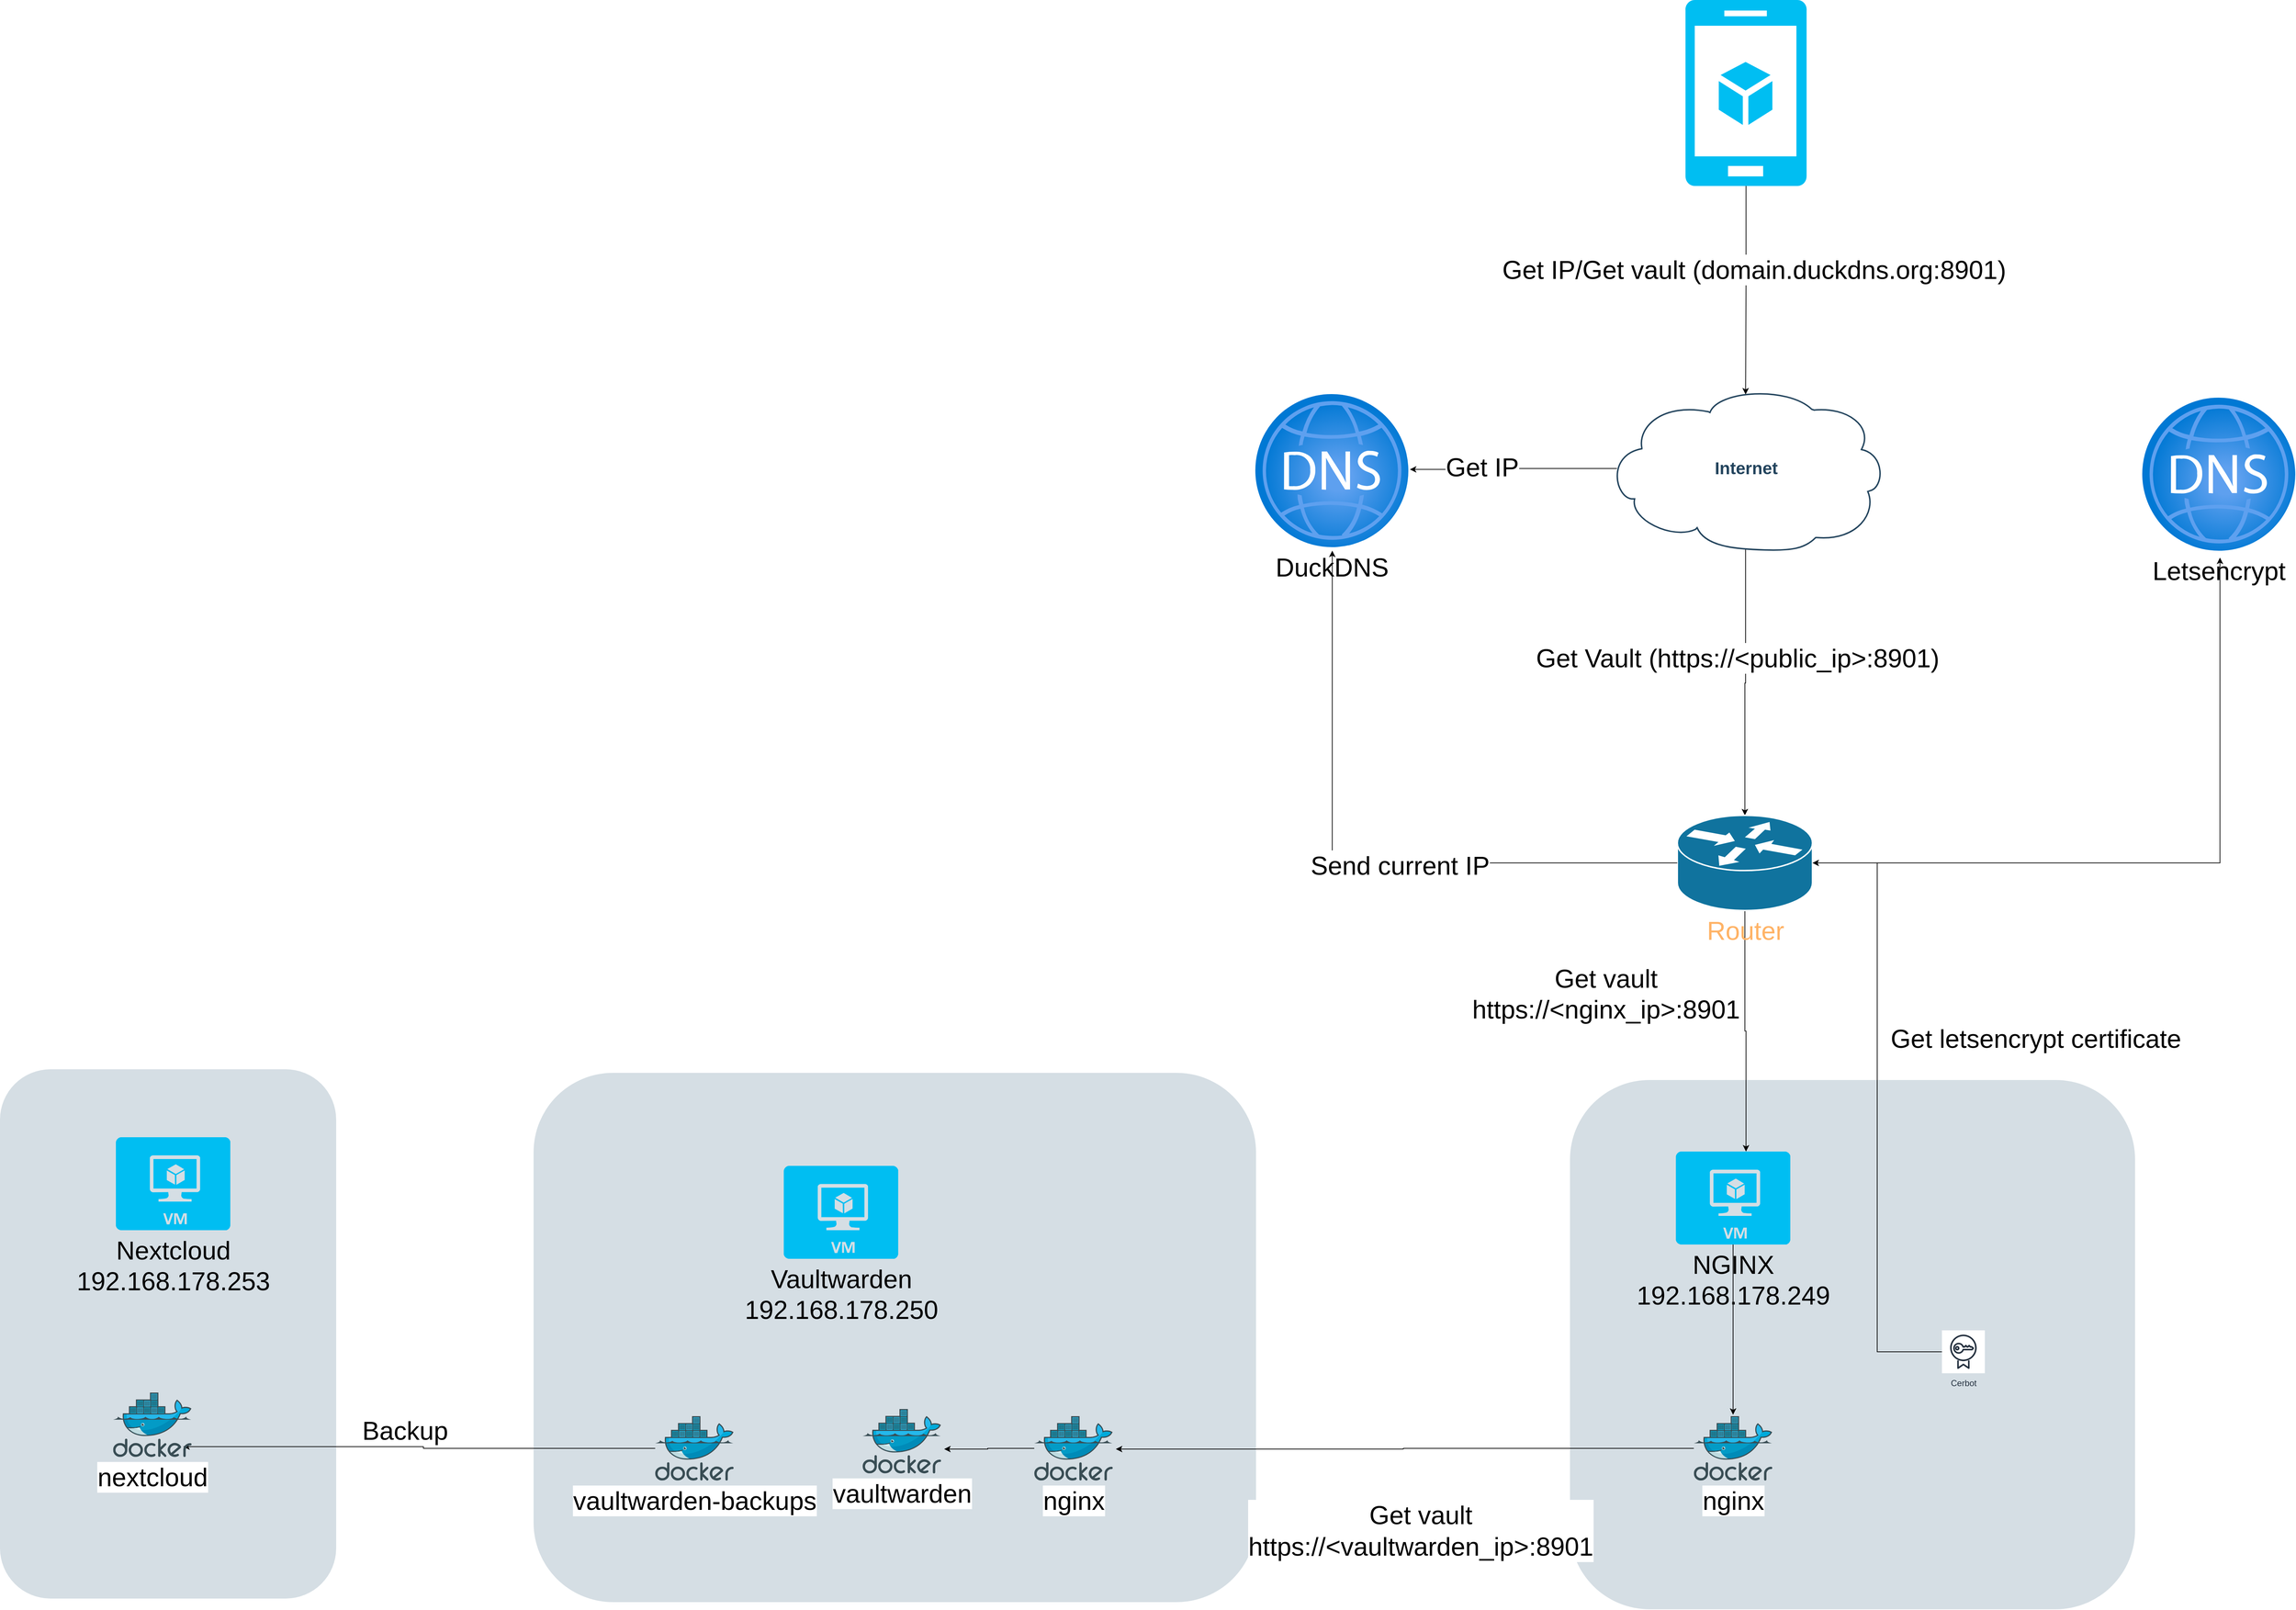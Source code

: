 <mxfile version="21.2.1" type="device">
  <diagram id="RvMBe7ZX0cQTNr6M17k2" name="Config">
    <mxGraphModel dx="7372" dy="5052" grid="1" gridSize="10" guides="1" tooltips="1" connect="1" arrows="1" fold="1" page="1" pageScale="1" pageWidth="850" pageHeight="1100" math="0" shadow="0">
      <root>
        <mxCell id="0" />
        <mxCell id="1" parent="0" />
        <mxCell id="IUvRx3EV4BnGwmyhByUk-25" value="&lt;font style=&quot;font-size: 36px;&quot;&gt;Letsencrypt&lt;/font&gt;" style="image;aspect=fixed;html=1;points=[];align=center;fontSize=12;image=img/lib/azure2/networking/DNS_Zones.svg;" vertex="1" parent="1">
          <mxGeometry x="1720" y="-514" width="214" height="214" as="geometry" />
        </mxCell>
        <mxCell id="IUvRx3EV4BnGwmyhByUk-22" value="" style="rounded=1;whiteSpace=wrap;html=1;strokeColor=none;fillColor=#BAC8D3;fontSize=24;fontColor=#23445D;align=center;opacity=60;" vertex="1" parent="1">
          <mxGeometry x="-1275" y="425" width="470" height="740" as="geometry" />
        </mxCell>
        <mxCell id="IUvRx3EV4BnGwmyhByUk-17" value="" style="rounded=1;whiteSpace=wrap;html=1;strokeColor=none;fillColor=#BAC8D3;fontSize=24;fontColor=#23445D;align=center;opacity=60;" vertex="1" parent="1">
          <mxGeometry x="920" y="440" width="790" height="740" as="geometry" />
        </mxCell>
        <mxCell id="IUvRx3EV4BnGwmyhByUk-1" value="" style="rounded=1;whiteSpace=wrap;html=1;strokeColor=none;fillColor=#BAC8D3;fontSize=24;fontColor=#23445D;align=center;opacity=60;" vertex="1" parent="1">
          <mxGeometry x="-529" y="430" width="1010" height="740" as="geometry" />
        </mxCell>
        <mxCell id="IUvRx3EV4BnGwmyhByUk-5" style="edgeStyle=orthogonalEdgeStyle;rounded=0;orthogonalLoop=1;jettySize=auto;html=1;exitX=0.04;exitY=0.5;exitDx=0;exitDy=0;exitPerimeter=0;entryX=1.01;entryY=0.492;entryDx=0;entryDy=0;entryPerimeter=0;" edge="1" parent="1" source="HE7INgTBdaCVJKUSi9FB-1" target="9053hMfc9yj6UJDpu91s-10">
          <mxGeometry relative="1" as="geometry" />
        </mxCell>
        <mxCell id="IUvRx3EV4BnGwmyhByUk-10" value="&lt;font style=&quot;font-size: 36px;&quot;&gt;Get IP&lt;/font&gt;" style="edgeLabel;html=1;align=center;verticalAlign=middle;resizable=0;points=[];" vertex="1" connectable="0" parent="IUvRx3EV4BnGwmyhByUk-5">
          <mxGeometry x="0.314" y="-4" relative="1" as="geometry">
            <mxPoint x="1" as="offset" />
          </mxGeometry>
        </mxCell>
        <mxCell id="IUvRx3EV4BnGwmyhByUk-7" style="edgeStyle=orthogonalEdgeStyle;rounded=0;orthogonalLoop=1;jettySize=auto;html=1;exitX=0.5;exitY=0.99;exitDx=0;exitDy=0;exitPerimeter=0;entryX=0.5;entryY=0;entryDx=0;entryDy=0;entryPerimeter=0;" edge="1" parent="1" source="HE7INgTBdaCVJKUSi9FB-1" target="9053hMfc9yj6UJDpu91s-9">
          <mxGeometry relative="1" as="geometry" />
        </mxCell>
        <mxCell id="IUvRx3EV4BnGwmyhByUk-11" value="&lt;font style=&quot;font-size: 36px;&quot;&gt;Get Vault (https://&amp;lt;public_ip&amp;gt;:8901)&lt;/font&gt;" style="edgeLabel;html=1;align=center;verticalAlign=middle;resizable=0;points=[];" vertex="1" connectable="0" parent="IUvRx3EV4BnGwmyhByUk-7">
          <mxGeometry x="-0.184" y="-12" relative="1" as="geometry">
            <mxPoint as="offset" />
          </mxGeometry>
        </mxCell>
        <mxCell id="HE7INgTBdaCVJKUSi9FB-1" value="Internet" style="shape=mxgraph.cisco.storage.cloud;html=1;dashed=0;strokeColor=#23445D;fillColor=#ffffff;strokeWidth=2;fontFamily=Helvetica;fontSize=24;fontColor=#23445D;align=center;fontStyle=1" parent="1" vertex="1">
          <mxGeometry x="970" y="-530" width="391" height="230" as="geometry" />
        </mxCell>
        <mxCell id="IUvRx3EV4BnGwmyhByUk-13" style="edgeStyle=orthogonalEdgeStyle;rounded=0;orthogonalLoop=1;jettySize=auto;html=1;entryX=0.613;entryY=0;entryDx=0;entryDy=0;entryPerimeter=0;" edge="1" parent="1" source="9053hMfc9yj6UJDpu91s-9" target="9053hMfc9yj6UJDpu91s-12">
          <mxGeometry relative="1" as="geometry" />
        </mxCell>
        <mxCell id="IUvRx3EV4BnGwmyhByUk-16" value="&lt;font style=&quot;font-size: 36px;&quot;&gt;Get vault&lt;br&gt;https://&amp;lt;nginx_ip&amp;gt;:8901&lt;br&gt;&lt;br&gt;&lt;/font&gt;" style="edgeLabel;html=1;align=center;verticalAlign=middle;resizable=0;points=[];" vertex="1" connectable="0" parent="IUvRx3EV4BnGwmyhByUk-13">
          <mxGeometry x="0.126" y="8" relative="1" as="geometry">
            <mxPoint x="-204" y="-51" as="offset" />
          </mxGeometry>
        </mxCell>
        <mxCell id="IUvRx3EV4BnGwmyhByUk-32" style="edgeStyle=orthogonalEdgeStyle;rounded=0;orthogonalLoop=1;jettySize=auto;html=1;exitX=1;exitY=0.5;exitDx=0;exitDy=0;exitPerimeter=0;entryX=0.508;entryY=1.045;entryDx=0;entryDy=0;entryPerimeter=0;" edge="1" parent="1" source="9053hMfc9yj6UJDpu91s-9" target="IUvRx3EV4BnGwmyhByUk-25">
          <mxGeometry relative="1" as="geometry" />
        </mxCell>
        <mxCell id="9053hMfc9yj6UJDpu91s-9" value="Router" style="shape=mxgraph.cisco.routers.router;html=1;dashed=0;fillColor=#10739E;strokeColor=#ffffff;strokeWidth=2;verticalLabelPosition=bottom;verticalAlign=top;fontFamily=Helvetica;fontSize=36;fontColor=#FFB366" parent="1" vertex="1">
          <mxGeometry x="1070" y="70" width="189" height="133" as="geometry" />
        </mxCell>
        <mxCell id="9053hMfc9yj6UJDpu91s-10" value="&lt;font style=&quot;font-size: 36px;&quot;&gt;DuckDNS&lt;/font&gt;" style="image;aspect=fixed;html=1;points=[];align=center;fontSize=12;image=img/lib/azure2/networking/DNS_Zones.svg;" parent="1" vertex="1">
          <mxGeometry x="480" y="-519" width="214" height="214" as="geometry" />
        </mxCell>
        <mxCell id="9053hMfc9yj6UJDpu91s-11" value="&lt;font style=&quot;font-size: 36px;&quot;&gt;Vaultwarden&lt;br&gt;192.168.178.250&lt;br&gt;&lt;/font&gt;" style="verticalLabelPosition=bottom;html=1;verticalAlign=top;align=center;strokeColor=none;fillColor=#00BEF2;shape=mxgraph.azure.virtual_machine;" parent="1" vertex="1">
          <mxGeometry x="-179.24" y="560" width="160" height="130" as="geometry" />
        </mxCell>
        <mxCell id="IUvRx3EV4BnGwmyhByUk-14" style="edgeStyle=orthogonalEdgeStyle;rounded=0;orthogonalLoop=1;jettySize=auto;html=1;exitX=0.5;exitY=1;exitDx=0;exitDy=0;exitPerimeter=0;entryX=0.5;entryY=-0.022;entryDx=0;entryDy=0;entryPerimeter=0;" edge="1" parent="1" source="9053hMfc9yj6UJDpu91s-12" target="9053hMfc9yj6UJDpu91s-21">
          <mxGeometry relative="1" as="geometry" />
        </mxCell>
        <mxCell id="9053hMfc9yj6UJDpu91s-12" value="&lt;font style=&quot;font-size: 36px;&quot;&gt;NGINX&lt;br&gt;192.168.178.249&lt;br&gt;&lt;/font&gt;" style="verticalLabelPosition=bottom;html=1;verticalAlign=top;align=center;strokeColor=none;fillColor=#00BEF2;shape=mxgraph.azure.virtual_machine;" parent="1" vertex="1">
          <mxGeometry x="1068" y="540" width="160" height="130" as="geometry" />
        </mxCell>
        <mxCell id="9053hMfc9yj6UJDpu91s-13" value="&lt;font style=&quot;font-size: 36px;&quot;&gt;Nextcloud&lt;br&gt;192.168.178.253&lt;br&gt;&lt;/font&gt;" style="verticalLabelPosition=bottom;html=1;verticalAlign=top;align=center;strokeColor=none;fillColor=#00BEF2;shape=mxgraph.azure.virtual_machine;" parent="1" vertex="1">
          <mxGeometry x="-1113" y="520" width="160" height="130" as="geometry" />
        </mxCell>
        <mxCell id="9053hMfc9yj6UJDpu91s-16" value="&lt;font style=&quot;font-size: 36px;&quot;&gt;vaultwarden&lt;/font&gt;" style="image;sketch=0;aspect=fixed;html=1;points=[];align=center;fontSize=12;image=img/lib/mscae/Docker.svg;fillColor=#00BEF2;strokeColor=none;" parent="1" vertex="1">
          <mxGeometry x="-69" y="900" width="109.76" height="90" as="geometry" />
        </mxCell>
        <mxCell id="IUvRx3EV4BnGwmyhByUk-23" style="edgeStyle=orthogonalEdgeStyle;rounded=0;orthogonalLoop=1;jettySize=auto;html=1;entryX=0.894;entryY=0.84;entryDx=0;entryDy=0;entryPerimeter=0;" edge="1" parent="1" source="9053hMfc9yj6UJDpu91s-19" target="9053hMfc9yj6UJDpu91s-22">
          <mxGeometry relative="1" as="geometry" />
        </mxCell>
        <mxCell id="IUvRx3EV4BnGwmyhByUk-24" value="&lt;font style=&quot;font-size: 36px;&quot;&gt;Backup&lt;/font&gt;" style="edgeLabel;html=1;align=center;verticalAlign=middle;resizable=0;points=[];" vertex="1" connectable="0" parent="IUvRx3EV4BnGwmyhByUk-23">
          <mxGeometry x="0.26" y="1" relative="1" as="geometry">
            <mxPoint x="64" y="-24" as="offset" />
          </mxGeometry>
        </mxCell>
        <mxCell id="9053hMfc9yj6UJDpu91s-19" value="&lt;span style=&quot;font-size: 36px;&quot;&gt;vaultwarden-backups&lt;/span&gt;" style="image;sketch=0;aspect=fixed;html=1;points=[];align=center;fontSize=12;image=img/lib/mscae/Docker.svg;fillColor=#00BEF2;strokeColor=none;" parent="1" vertex="1">
          <mxGeometry x="-359" y="910" width="109.76" height="90" as="geometry" />
        </mxCell>
        <mxCell id="IUvRx3EV4BnGwmyhByUk-21" style="edgeStyle=orthogonalEdgeStyle;rounded=0;orthogonalLoop=1;jettySize=auto;html=1;entryX=1.039;entryY=0.622;entryDx=0;entryDy=0;entryPerimeter=0;" edge="1" parent="1" source="9053hMfc9yj6UJDpu91s-20" target="9053hMfc9yj6UJDpu91s-16">
          <mxGeometry relative="1" as="geometry" />
        </mxCell>
        <mxCell id="9053hMfc9yj6UJDpu91s-20" value="&lt;font style=&quot;font-size: 36px;&quot;&gt;nginx&lt;/font&gt;" style="image;sketch=0;aspect=fixed;html=1;points=[];align=center;fontSize=12;image=img/lib/mscae/Docker.svg;fillColor=#00BEF2;strokeColor=none;" parent="1" vertex="1">
          <mxGeometry x="171" y="910" width="109.76" height="90" as="geometry" />
        </mxCell>
        <mxCell id="IUvRx3EV4BnGwmyhByUk-18" style="edgeStyle=orthogonalEdgeStyle;rounded=0;orthogonalLoop=1;jettySize=auto;html=1;entryX=1.039;entryY=0.511;entryDx=0;entryDy=0;entryPerimeter=0;" edge="1" parent="1" source="9053hMfc9yj6UJDpu91s-21" target="9053hMfc9yj6UJDpu91s-20">
          <mxGeometry relative="1" as="geometry" />
        </mxCell>
        <mxCell id="IUvRx3EV4BnGwmyhByUk-19" value="&lt;font style=&quot;font-size: 36px;&quot;&gt;Get vault&lt;br&gt;https://&amp;lt;vaultwarden_ip&amp;gt;:8901&lt;br&gt;&lt;/font&gt;" style="edgeLabel;html=1;align=center;verticalAlign=middle;resizable=0;points=[];" vertex="1" connectable="0" parent="IUvRx3EV4BnGwmyhByUk-18">
          <mxGeometry x="-0.171" y="9" relative="1" as="geometry">
            <mxPoint x="-47" y="106" as="offset" />
          </mxGeometry>
        </mxCell>
        <mxCell id="9053hMfc9yj6UJDpu91s-21" value="&lt;font style=&quot;font-size: 36px;&quot;&gt;nginx&lt;/font&gt;" style="image;sketch=0;aspect=fixed;html=1;points=[];align=center;fontSize=12;image=img/lib/mscae/Docker.svg;fillColor=#00BEF2;strokeColor=none;" parent="1" vertex="1">
          <mxGeometry x="1093.12" y="910" width="109.76" height="90" as="geometry" />
        </mxCell>
        <mxCell id="9053hMfc9yj6UJDpu91s-22" value="&lt;font style=&quot;font-size: 36px;&quot;&gt;nextcloud&lt;/font&gt;" style="image;sketch=0;aspect=fixed;html=1;points=[];align=center;fontSize=12;image=img/lib/mscae/Docker.svg;fillColor=#00BEF2;strokeColor=none;" parent="1" vertex="1">
          <mxGeometry x="-1116.88" y="877" width="109.76" height="90" as="geometry" />
        </mxCell>
        <mxCell id="IUvRx3EV4BnGwmyhByUk-2" style="edgeStyle=orthogonalEdgeStyle;rounded=0;orthogonalLoop=1;jettySize=auto;html=1;entryX=0.5;entryY=0.05;entryDx=0;entryDy=0;entryPerimeter=0;" edge="1" parent="1" source="9053hMfc9yj6UJDpu91s-23" target="HE7INgTBdaCVJKUSi9FB-1">
          <mxGeometry relative="1" as="geometry" />
        </mxCell>
        <mxCell id="IUvRx3EV4BnGwmyhByUk-9" value="&lt;font style=&quot;font-size: 36px;&quot;&gt;Get IP/Get vault (domain.duckdns.org:8901)&lt;/font&gt;" style="edgeLabel;html=1;align=center;verticalAlign=middle;resizable=0;points=[];" vertex="1" connectable="0" parent="IUvRx3EV4BnGwmyhByUk-2">
          <mxGeometry x="-0.165" y="12" relative="1" as="geometry">
            <mxPoint x="-1" y="-5" as="offset" />
          </mxGeometry>
        </mxCell>
        <mxCell id="9053hMfc9yj6UJDpu91s-23" value="" style="verticalLabelPosition=bottom;html=1;verticalAlign=top;align=center;strokeColor=none;fillColor=#00BEF2;shape=mxgraph.azure.mobile_services;pointerEvents=1;" parent="1" vertex="1">
          <mxGeometry x="1081.12" y="-1070" width="170" height="260" as="geometry" />
        </mxCell>
        <mxCell id="IUvRx3EV4BnGwmyhByUk-6" style="edgeStyle=orthogonalEdgeStyle;rounded=0;orthogonalLoop=1;jettySize=auto;html=1;exitX=0;exitY=0.5;exitDx=0;exitDy=0;exitPerimeter=0;entryX=0.503;entryY=1.023;entryDx=0;entryDy=0;entryPerimeter=0;" edge="1" parent="1" source="9053hMfc9yj6UJDpu91s-9" target="9053hMfc9yj6UJDpu91s-10">
          <mxGeometry relative="1" as="geometry" />
        </mxCell>
        <mxCell id="IUvRx3EV4BnGwmyhByUk-8" value="&lt;font style=&quot;font-size: 36px;&quot;&gt;Send current IP&lt;/font&gt;" style="edgeLabel;html=1;align=center;verticalAlign=middle;resizable=0;points=[];" vertex="1" connectable="0" parent="IUvRx3EV4BnGwmyhByUk-6">
          <mxGeometry x="-0.155" y="3" relative="1" as="geometry">
            <mxPoint as="offset" />
          </mxGeometry>
        </mxCell>
        <mxCell id="IUvRx3EV4BnGwmyhByUk-30" style="edgeStyle=orthogonalEdgeStyle;rounded=0;orthogonalLoop=1;jettySize=auto;html=1;entryX=1;entryY=0.5;entryDx=0;entryDy=0;entryPerimeter=0;" edge="1" parent="1" source="IUvRx3EV4BnGwmyhByUk-29" target="9053hMfc9yj6UJDpu91s-9">
          <mxGeometry relative="1" as="geometry" />
        </mxCell>
        <mxCell id="IUvRx3EV4BnGwmyhByUk-31" value="&lt;font style=&quot;font-size: 36px;&quot;&gt;Get letsencrypt certificate&lt;/font&gt;" style="edgeLabel;html=1;align=center;verticalAlign=middle;resizable=0;points=[];" vertex="1" connectable="0" parent="IUvRx3EV4BnGwmyhByUk-30">
          <mxGeometry x="0.444" y="-4" relative="1" as="geometry">
            <mxPoint x="217" y="95" as="offset" />
          </mxGeometry>
        </mxCell>
        <mxCell id="IUvRx3EV4BnGwmyhByUk-29" value="Cerbot" style="sketch=0;outlineConnect=0;fontColor=#232F3E;gradientColor=none;strokeColor=#232F3E;fillColor=#ffffff;dashed=0;verticalLabelPosition=bottom;verticalAlign=top;align=center;html=1;fontSize=12;fontStyle=0;aspect=fixed;shape=mxgraph.aws4.resourceIcon;resIcon=mxgraph.aws4.certificate_manager;" vertex="1" parent="1">
          <mxGeometry x="1440" y="790" width="60" height="60" as="geometry" />
        </mxCell>
      </root>
    </mxGraphModel>
  </diagram>
</mxfile>
